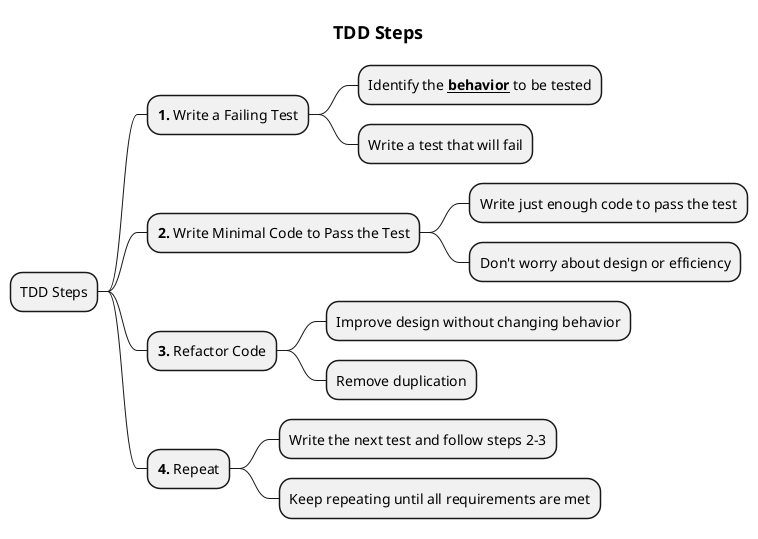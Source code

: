 @startmindmap
title = TDD Steps

* TDD Steps
** **1.** Write a Failing Test
*** Identify the **__behavior__** to be tested
*** Write a test that will fail
** **2.** Write Minimal Code to Pass the Test
*** Write just enough code to pass the test
*** Don't worry about design or efficiency
** **3.** Refactor Code
*** Improve design without changing behavior
*** Remove duplication
** **4.** Repeat
*** Write the next test and follow steps 2-3
*** Keep repeating until all requirements are met
@endmindmap
